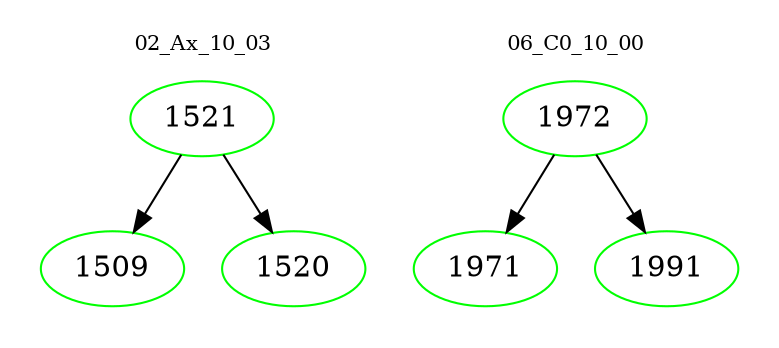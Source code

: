 digraph{
subgraph cluster_0 {
color = white
label = "02_Ax_10_03";
fontsize=10;
T0_1521 [label="1521", color="green"]
T0_1521 -> T0_1509 [color="black"]
T0_1509 [label="1509", color="green"]
T0_1521 -> T0_1520 [color="black"]
T0_1520 [label="1520", color="green"]
}
subgraph cluster_1 {
color = white
label = "06_C0_10_00";
fontsize=10;
T1_1972 [label="1972", color="green"]
T1_1972 -> T1_1971 [color="black"]
T1_1971 [label="1971", color="green"]
T1_1972 -> T1_1991 [color="black"]
T1_1991 [label="1991", color="green"]
}
}
